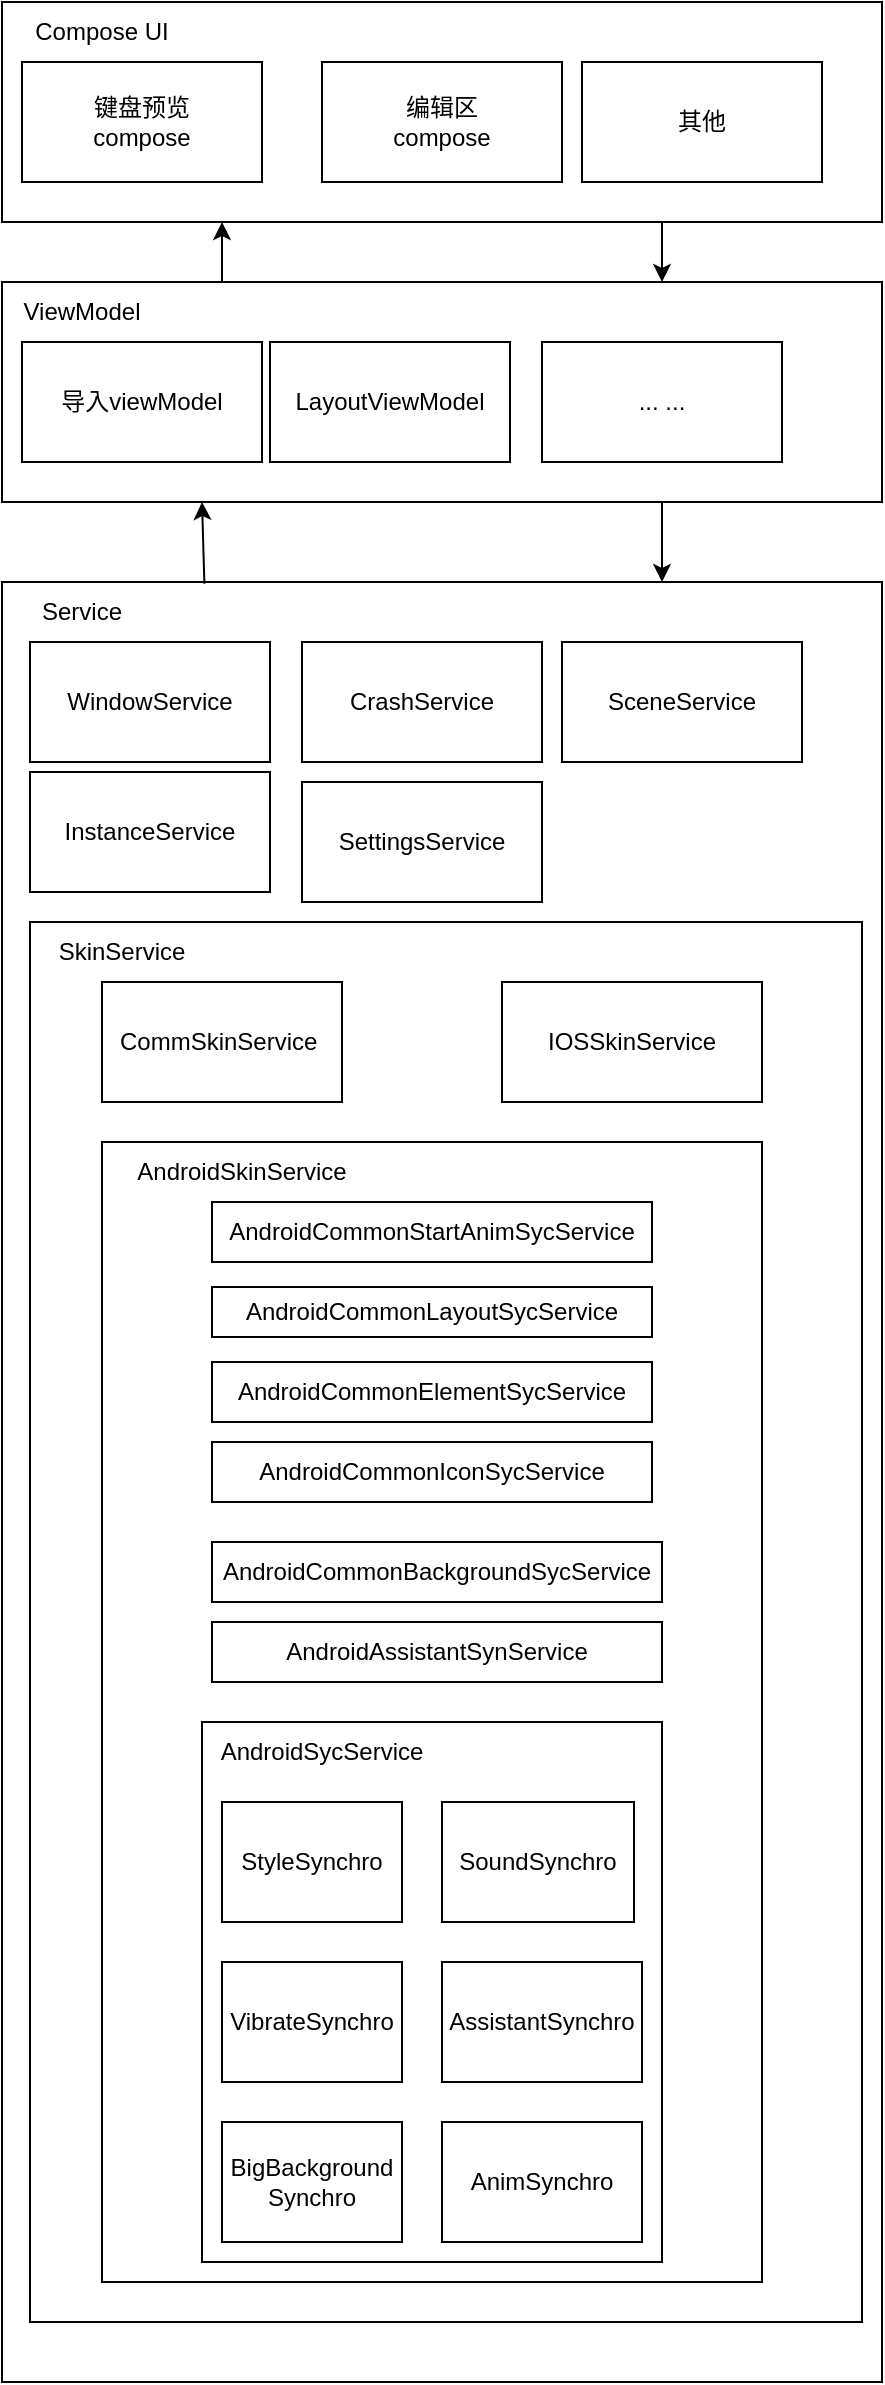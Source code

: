 <mxfile version="21.3.5" type="github">
  <diagram name="第 1 页" id="9b-3JJzDUkLC9UvXMEI2">
    <mxGraphModel dx="594" dy="2806" grid="1" gridSize="10" guides="1" tooltips="1" connect="1" arrows="1" fold="1" page="1" pageScale="1" pageWidth="827" pageHeight="1169" math="0" shadow="0">
      <root>
        <mxCell id="0" />
        <mxCell id="1" parent="0" />
        <mxCell id="L2rQN6Dr4-doYXqt5d_J-1" value="" style="rounded=0;whiteSpace=wrap;html=1;" vertex="1" parent="1">
          <mxGeometry x="220" y="-570" width="440" height="110" as="geometry" />
        </mxCell>
        <mxCell id="L2rQN6Dr4-doYXqt5d_J-2" value="键盘预览&lt;br&gt;compose" style="rounded=0;whiteSpace=wrap;html=1;" vertex="1" parent="1">
          <mxGeometry x="230" y="-540" width="120" height="60" as="geometry" />
        </mxCell>
        <mxCell id="L2rQN6Dr4-doYXqt5d_J-3" value="编辑区&lt;br&gt;compose" style="rounded=0;whiteSpace=wrap;html=1;" vertex="1" parent="1">
          <mxGeometry x="380" y="-540" width="120" height="60" as="geometry" />
        </mxCell>
        <mxCell id="L2rQN6Dr4-doYXqt5d_J-9" value="Compose UI" style="text;html=1;strokeColor=none;fillColor=none;align=center;verticalAlign=middle;whiteSpace=wrap;rounded=0;" vertex="1" parent="1">
          <mxGeometry x="220" y="-570" width="100" height="30" as="geometry" />
        </mxCell>
        <mxCell id="L2rQN6Dr4-doYXqt5d_J-10" value="" style="rounded=0;whiteSpace=wrap;html=1;" vertex="1" parent="1">
          <mxGeometry x="220" y="-430" width="440" height="110" as="geometry" />
        </mxCell>
        <mxCell id="L2rQN6Dr4-doYXqt5d_J-11" value="ViewModel" style="text;html=1;strokeColor=none;fillColor=none;align=center;verticalAlign=middle;whiteSpace=wrap;rounded=0;" vertex="1" parent="1">
          <mxGeometry x="230" y="-430" width="60" height="30" as="geometry" />
        </mxCell>
        <mxCell id="L2rQN6Dr4-doYXqt5d_J-13" value="导入viewModel" style="rounded=0;whiteSpace=wrap;html=1;" vertex="1" parent="1">
          <mxGeometry x="230" y="-400" width="120" height="60" as="geometry" />
        </mxCell>
        <mxCell id="L2rQN6Dr4-doYXqt5d_J-14" value="LayoutViewModel" style="rounded=0;whiteSpace=wrap;html=1;" vertex="1" parent="1">
          <mxGeometry x="354" y="-400" width="120" height="60" as="geometry" />
        </mxCell>
        <mxCell id="L2rQN6Dr4-doYXqt5d_J-15" value="其他" style="rounded=0;whiteSpace=wrap;html=1;" vertex="1" parent="1">
          <mxGeometry x="510" y="-540" width="120" height="60" as="geometry" />
        </mxCell>
        <mxCell id="L2rQN6Dr4-doYXqt5d_J-16" value="" style="rounded=0;whiteSpace=wrap;html=1;" vertex="1" parent="1">
          <mxGeometry x="220" y="-280" width="440" height="900" as="geometry" />
        </mxCell>
        <mxCell id="L2rQN6Dr4-doYXqt5d_J-17" value="" style="rounded=0;whiteSpace=wrap;html=1;" vertex="1" parent="1">
          <mxGeometry x="234" y="-110" width="416" height="700" as="geometry" />
        </mxCell>
        <mxCell id="L2rQN6Dr4-doYXqt5d_J-18" value="WindowService" style="rounded=0;whiteSpace=wrap;html=1;" vertex="1" parent="1">
          <mxGeometry x="234" y="-250" width="120" height="60" as="geometry" />
        </mxCell>
        <mxCell id="L2rQN6Dr4-doYXqt5d_J-19" value="CrashService" style="rounded=0;whiteSpace=wrap;html=1;" vertex="1" parent="1">
          <mxGeometry x="370" y="-250" width="120" height="60" as="geometry" />
        </mxCell>
        <mxCell id="L2rQN6Dr4-doYXqt5d_J-20" value="SceneService" style="rounded=0;whiteSpace=wrap;html=1;" vertex="1" parent="1">
          <mxGeometry x="500" y="-250" width="120" height="60" as="geometry" />
        </mxCell>
        <mxCell id="L2rQN6Dr4-doYXqt5d_J-21" value="... ..." style="rounded=0;whiteSpace=wrap;html=1;" vertex="1" parent="1">
          <mxGeometry x="490" y="-400" width="120" height="60" as="geometry" />
        </mxCell>
        <mxCell id="L2rQN6Dr4-doYXqt5d_J-22" value="Service" style="text;html=1;strokeColor=none;fillColor=none;align=center;verticalAlign=middle;whiteSpace=wrap;rounded=0;" vertex="1" parent="1">
          <mxGeometry x="230" y="-280" width="60" height="30" as="geometry" />
        </mxCell>
        <mxCell id="L2rQN6Dr4-doYXqt5d_J-23" value="InstanceService" style="rounded=0;whiteSpace=wrap;html=1;" vertex="1" parent="1">
          <mxGeometry x="234" y="-185" width="120" height="60" as="geometry" />
        </mxCell>
        <mxCell id="L2rQN6Dr4-doYXqt5d_J-24" value="SettingsService" style="rounded=0;whiteSpace=wrap;html=1;" vertex="1" parent="1">
          <mxGeometry x="370" y="-180" width="120" height="60" as="geometry" />
        </mxCell>
        <mxCell id="L2rQN6Dr4-doYXqt5d_J-25" value="" style="rounded=0;whiteSpace=wrap;html=1;" vertex="1" parent="1">
          <mxGeometry x="270" width="330" height="570" as="geometry" />
        </mxCell>
        <mxCell id="L2rQN6Dr4-doYXqt5d_J-26" value="IOSSkinService" style="rounded=0;whiteSpace=wrap;html=1;" vertex="1" parent="1">
          <mxGeometry x="470" y="-80" width="130" height="60" as="geometry" />
        </mxCell>
        <mxCell id="L2rQN6Dr4-doYXqt5d_J-27" value="CommSkinService&amp;nbsp;" style="rounded=0;whiteSpace=wrap;html=1;" vertex="1" parent="1">
          <mxGeometry x="270" y="-80" width="120" height="60" as="geometry" />
        </mxCell>
        <mxCell id="L2rQN6Dr4-doYXqt5d_J-28" value="SkinService" style="text;html=1;strokeColor=none;fillColor=none;align=center;verticalAlign=middle;whiteSpace=wrap;rounded=0;" vertex="1" parent="1">
          <mxGeometry x="250" y="-110" width="60" height="30" as="geometry" />
        </mxCell>
        <mxCell id="L2rQN6Dr4-doYXqt5d_J-29" value="AndroidSkinService" style="text;html=1;strokeColor=none;fillColor=none;align=center;verticalAlign=middle;whiteSpace=wrap;rounded=0;" vertex="1" parent="1">
          <mxGeometry x="310" width="60" height="30" as="geometry" />
        </mxCell>
        <mxCell id="L2rQN6Dr4-doYXqt5d_J-30" value="AndroidCommonStartAnimSycService" style="rounded=0;whiteSpace=wrap;html=1;" vertex="1" parent="1">
          <mxGeometry x="325" y="30" width="220" height="30" as="geometry" />
        </mxCell>
        <mxCell id="L2rQN6Dr4-doYXqt5d_J-31" value="AndroidCommonLayoutSycService" style="rounded=0;whiteSpace=wrap;html=1;" vertex="1" parent="1">
          <mxGeometry x="325" y="72.5" width="220" height="25" as="geometry" />
        </mxCell>
        <mxCell id="L2rQN6Dr4-doYXqt5d_J-32" value="AndroidCommonElementSycService" style="rounded=0;whiteSpace=wrap;html=1;" vertex="1" parent="1">
          <mxGeometry x="325" y="110" width="220" height="30" as="geometry" />
        </mxCell>
        <mxCell id="L2rQN6Dr4-doYXqt5d_J-33" value="AndroidCommonIconSycService" style="rounded=0;whiteSpace=wrap;html=1;" vertex="1" parent="1">
          <mxGeometry x="325" y="150" width="220" height="30" as="geometry" />
        </mxCell>
        <mxCell id="L2rQN6Dr4-doYXqt5d_J-34" value="AndroidCommonBackgroundSycService" style="rounded=0;whiteSpace=wrap;html=1;" vertex="1" parent="1">
          <mxGeometry x="325" y="200" width="225" height="30" as="geometry" />
        </mxCell>
        <mxCell id="L2rQN6Dr4-doYXqt5d_J-35" value="AndroidAssistantSynService" style="rounded=0;whiteSpace=wrap;html=1;" vertex="1" parent="1">
          <mxGeometry x="325" y="240" width="225" height="30" as="geometry" />
        </mxCell>
        <mxCell id="L2rQN6Dr4-doYXqt5d_J-36" value="" style="rounded=0;whiteSpace=wrap;html=1;" vertex="1" parent="1">
          <mxGeometry x="320" y="290" width="230" height="270" as="geometry" />
        </mxCell>
        <mxCell id="L2rQN6Dr4-doYXqt5d_J-37" value="AndroidSycService" style="text;html=1;strokeColor=none;fillColor=none;align=center;verticalAlign=middle;whiteSpace=wrap;rounded=0;" vertex="1" parent="1">
          <mxGeometry x="350" y="290" width="60" height="30" as="geometry" />
        </mxCell>
        <mxCell id="L2rQN6Dr4-doYXqt5d_J-38" value="StyleSynchro" style="rounded=0;whiteSpace=wrap;html=1;" vertex="1" parent="1">
          <mxGeometry x="330" y="330" width="90" height="60" as="geometry" />
        </mxCell>
        <mxCell id="L2rQN6Dr4-doYXqt5d_J-39" value="SoundSynchro" style="rounded=0;whiteSpace=wrap;html=1;" vertex="1" parent="1">
          <mxGeometry x="440" y="330" width="96" height="60" as="geometry" />
        </mxCell>
        <mxCell id="L2rQN6Dr4-doYXqt5d_J-40" value="VibrateSynchro" style="rounded=0;whiteSpace=wrap;html=1;" vertex="1" parent="1">
          <mxGeometry x="330" y="410" width="90" height="60" as="geometry" />
        </mxCell>
        <mxCell id="L2rQN6Dr4-doYXqt5d_J-41" value="AssistantSynchro" style="rounded=0;whiteSpace=wrap;html=1;" vertex="1" parent="1">
          <mxGeometry x="440" y="410" width="100" height="60" as="geometry" />
        </mxCell>
        <mxCell id="L2rQN6Dr4-doYXqt5d_J-42" value="BigBackground&lt;br&gt;Synchro" style="rounded=0;whiteSpace=wrap;html=1;" vertex="1" parent="1">
          <mxGeometry x="330" y="490" width="90" height="60" as="geometry" />
        </mxCell>
        <mxCell id="L2rQN6Dr4-doYXqt5d_J-43" value="AnimSynchro" style="rounded=0;whiteSpace=wrap;html=1;" vertex="1" parent="1">
          <mxGeometry x="440" y="490" width="100" height="60" as="geometry" />
        </mxCell>
        <mxCell id="L2rQN6Dr4-doYXqt5d_J-45" value="" style="endArrow=classic;html=1;rounded=0;entryX=0.25;entryY=1;entryDx=0;entryDy=0;exitX=0.25;exitY=0;exitDx=0;exitDy=0;" edge="1" parent="1" source="L2rQN6Dr4-doYXqt5d_J-10" target="L2rQN6Dr4-doYXqt5d_J-1">
          <mxGeometry width="50" height="50" relative="1" as="geometry">
            <mxPoint x="380" y="-420" as="sourcePoint" />
            <mxPoint x="430" y="-470" as="targetPoint" />
          </mxGeometry>
        </mxCell>
        <mxCell id="L2rQN6Dr4-doYXqt5d_J-46" value="" style="endArrow=classic;html=1;rounded=0;entryX=0.75;entryY=0;entryDx=0;entryDy=0;exitX=0.75;exitY=1;exitDx=0;exitDy=0;" edge="1" parent="1" source="L2rQN6Dr4-doYXqt5d_J-1" target="L2rQN6Dr4-doYXqt5d_J-10">
          <mxGeometry width="50" height="50" relative="1" as="geometry">
            <mxPoint x="380" y="-420" as="sourcePoint" />
            <mxPoint x="430" y="-470" as="targetPoint" />
          </mxGeometry>
        </mxCell>
        <mxCell id="L2rQN6Dr4-doYXqt5d_J-47" value="" style="endArrow=classic;html=1;rounded=0;exitX=0.23;exitY=0.001;exitDx=0;exitDy=0;exitPerimeter=0;" edge="1" parent="1" source="L2rQN6Dr4-doYXqt5d_J-16">
          <mxGeometry width="50" height="50" relative="1" as="geometry">
            <mxPoint x="340" y="-420" as="sourcePoint" />
            <mxPoint x="320" y="-320" as="targetPoint" />
          </mxGeometry>
        </mxCell>
        <mxCell id="L2rQN6Dr4-doYXqt5d_J-48" value="" style="endArrow=classic;html=1;rounded=0;entryX=0.75;entryY=0;entryDx=0;entryDy=0;exitX=0.75;exitY=1;exitDx=0;exitDy=0;" edge="1" parent="1" source="L2rQN6Dr4-doYXqt5d_J-10" target="L2rQN6Dr4-doYXqt5d_J-16">
          <mxGeometry width="50" height="50" relative="1" as="geometry">
            <mxPoint x="380" y="-420" as="sourcePoint" />
            <mxPoint x="430" y="-470" as="targetPoint" />
          </mxGeometry>
        </mxCell>
      </root>
    </mxGraphModel>
  </diagram>
</mxfile>
